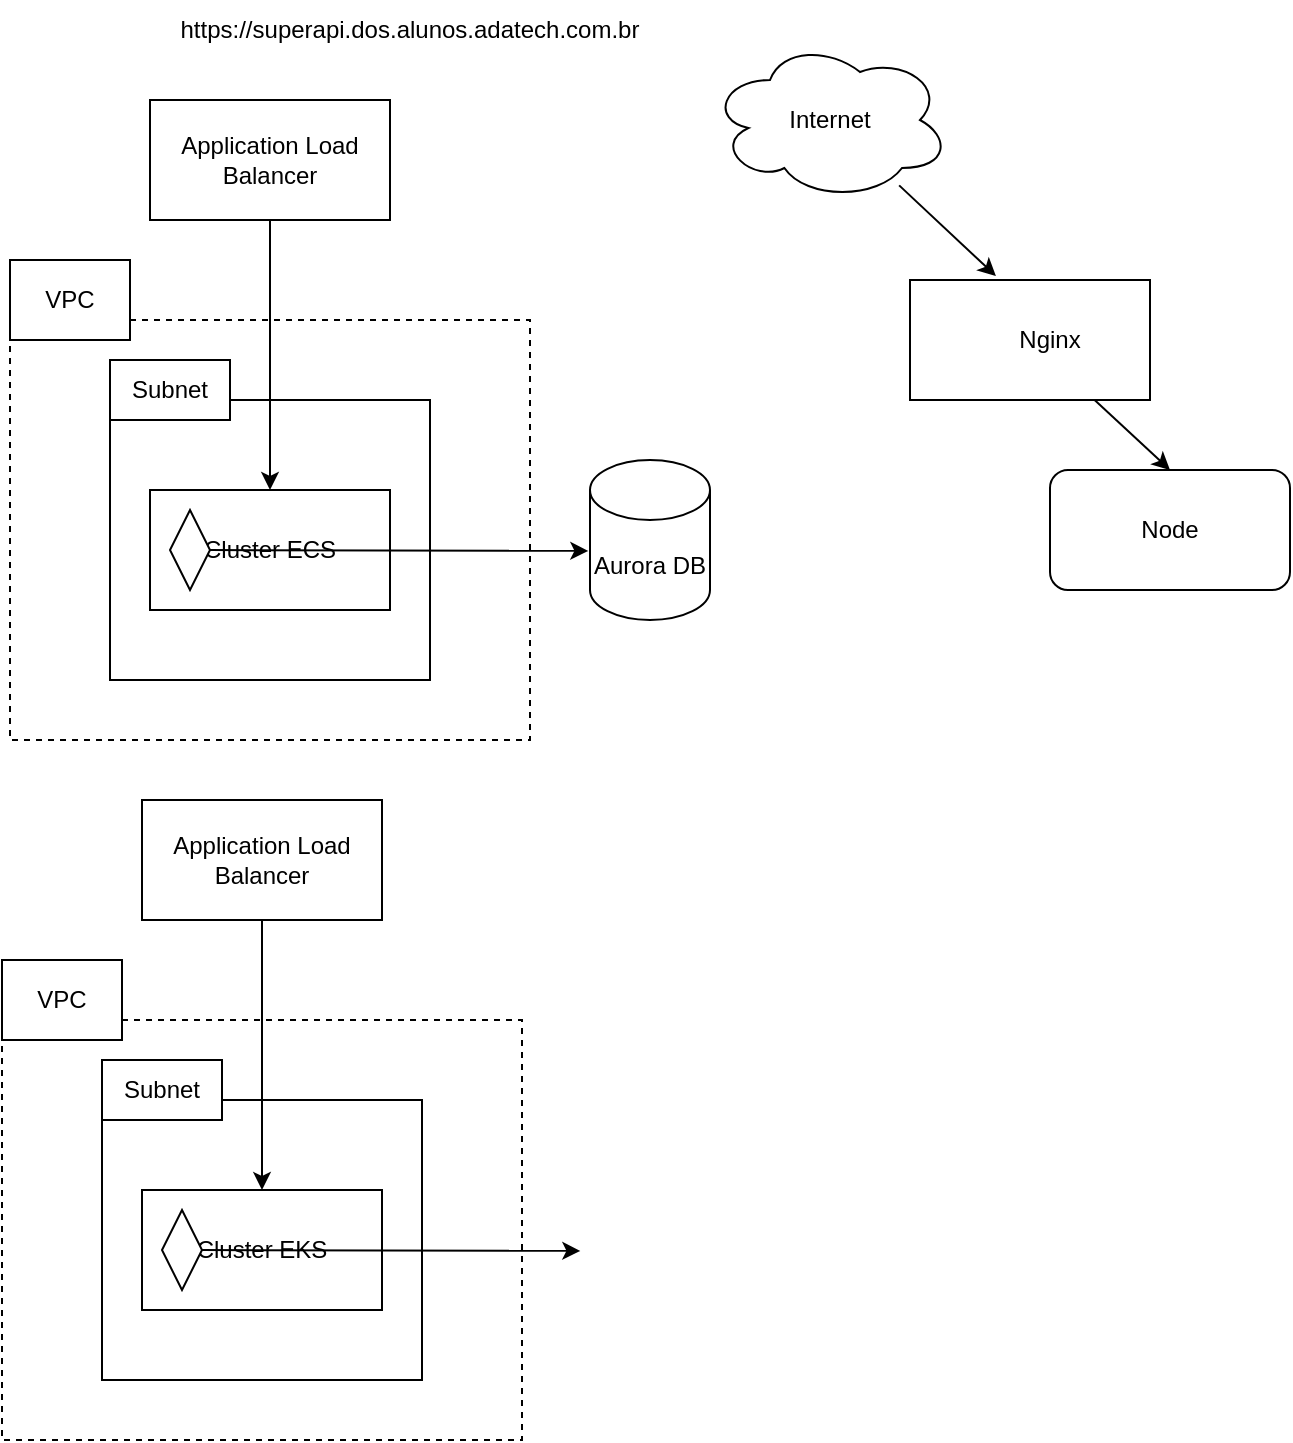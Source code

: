 <mxfile>
    <diagram id="Lmto6IFX10OV0yBYaf8V" name="Page-1">
        <mxGraphModel dx="1738" dy="769" grid="1" gridSize="10" guides="1" tooltips="1" connect="1" arrows="1" fold="1" page="1" pageScale="1" pageWidth="850" pageHeight="1100" math="0" shadow="0">
            <root>
                <mxCell id="0"/>
                <mxCell id="1" parent="0"/>
                <mxCell id="2" value="" style="rounded=0;whiteSpace=wrap;html=1;dashed=1;" parent="1" vertex="1">
                    <mxGeometry x="140" y="390" width="260" height="210" as="geometry"/>
                </mxCell>
                <mxCell id="3" value="" style="rounded=0;whiteSpace=wrap;html=1;" parent="1" vertex="1">
                    <mxGeometry x="190" y="430" width="160" height="140" as="geometry"/>
                </mxCell>
                <mxCell id="14" style="edgeStyle=none;html=1;" parent="1" source="8" target="11" edge="1">
                    <mxGeometry relative="1" as="geometry"/>
                </mxCell>
                <mxCell id="8" value="Application Load Balancer" style="rounded=0;whiteSpace=wrap;html=1;" parent="1" vertex="1">
                    <mxGeometry x="210" y="280" width="120" height="60" as="geometry"/>
                </mxCell>
                <mxCell id="9" value="VPC" style="text;html=1;strokeColor=default;fillColor=default;align=center;verticalAlign=middle;whiteSpace=wrap;rounded=0;" parent="1" vertex="1">
                    <mxGeometry x="140" y="360" width="60" height="40" as="geometry"/>
                </mxCell>
                <mxCell id="10" value="Subnet" style="text;html=1;strokeColor=default;fillColor=default;align=center;verticalAlign=middle;whiteSpace=wrap;rounded=0;" parent="1" vertex="1">
                    <mxGeometry x="190" y="410" width="60" height="30" as="geometry"/>
                </mxCell>
                <mxCell id="11" value="Cluster ECS" style="rounded=0;whiteSpace=wrap;html=1;" parent="1" vertex="1">
                    <mxGeometry x="210" y="475" width="120" height="60" as="geometry"/>
                </mxCell>
                <mxCell id="22" style="edgeStyle=none;html=1;entryX=0.358;entryY=-0.033;entryDx=0;entryDy=0;entryPerimeter=0;" parent="1" source="12" target="21" edge="1">
                    <mxGeometry relative="1" as="geometry"/>
                </mxCell>
                <mxCell id="12" value="Internet" style="ellipse;shape=cloud;whiteSpace=wrap;html=1;strokeColor=default;fillColor=default;" parent="1" vertex="1">
                    <mxGeometry x="490" y="250" width="120" height="80" as="geometry"/>
                </mxCell>
                <mxCell id="15" value="Node" style="rounded=1;whiteSpace=wrap;html=1;strokeColor=default;fillColor=default;" parent="1" vertex="1">
                    <mxGeometry x="660" y="465" width="120" height="60" as="geometry"/>
                </mxCell>
                <mxCell id="23" style="edgeStyle=none;html=1;entryX=0.5;entryY=0;entryDx=0;entryDy=0;" parent="1" source="21" target="15" edge="1">
                    <mxGeometry relative="1" as="geometry"/>
                </mxCell>
                <mxCell id="21" value="" style="rounded=0;whiteSpace=wrap;html=1;strokeColor=default;fillColor=default;" parent="1" vertex="1">
                    <mxGeometry x="590" y="370" width="120" height="60" as="geometry"/>
                </mxCell>
                <mxCell id="24" value="Nginx" style="text;html=1;strokeColor=none;fillColor=none;align=center;verticalAlign=middle;whiteSpace=wrap;rounded=0;" parent="1" vertex="1">
                    <mxGeometry x="630" y="385" width="60" height="30" as="geometry"/>
                </mxCell>
                <mxCell id="32" value="https://superapi.dos.alunos.adatech.com.br" style="text;html=1;strokeColor=none;fillColor=none;align=center;verticalAlign=middle;whiteSpace=wrap;rounded=0;" parent="1" vertex="1">
                    <mxGeometry x="210" y="230" width="260" height="30" as="geometry"/>
                </mxCell>
                <mxCell id="34" style="edgeStyle=none;html=1;entryX=-0.014;entryY=0.568;entryDx=0;entryDy=0;entryPerimeter=0;" parent="1" source="33" target="37" edge="1">
                    <mxGeometry relative="1" as="geometry">
                        <mxPoint x="490" y="505" as="targetPoint"/>
                    </mxGeometry>
                </mxCell>
                <mxCell id="33" value="" style="rhombus;whiteSpace=wrap;html=1;strokeColor=default;fillColor=default;" parent="1" vertex="1">
                    <mxGeometry x="220" y="485" width="20" height="40" as="geometry"/>
                </mxCell>
                <mxCell id="37" value="Aurora DB" style="shape=cylinder3;whiteSpace=wrap;html=1;boundedLbl=1;backgroundOutline=1;size=15;strokeColor=default;fillColor=default;" parent="1" vertex="1">
                    <mxGeometry x="430" y="460" width="60" height="80" as="geometry"/>
                </mxCell>
                <mxCell id="38" value="" style="rounded=0;whiteSpace=wrap;html=1;dashed=1;" parent="1" vertex="1">
                    <mxGeometry x="136" y="740" width="260" height="210" as="geometry"/>
                </mxCell>
                <mxCell id="39" value="" style="rounded=0;whiteSpace=wrap;html=1;" parent="1" vertex="1">
                    <mxGeometry x="186" y="780" width="160" height="140" as="geometry"/>
                </mxCell>
                <mxCell id="40" style="edgeStyle=none;html=1;" parent="1" source="41" target="44" edge="1">
                    <mxGeometry relative="1" as="geometry"/>
                </mxCell>
                <mxCell id="41" value="Application Load Balancer" style="rounded=0;whiteSpace=wrap;html=1;" parent="1" vertex="1">
                    <mxGeometry x="206" y="630" width="120" height="60" as="geometry"/>
                </mxCell>
                <mxCell id="42" value="VPC" style="text;html=1;strokeColor=default;fillColor=default;align=center;verticalAlign=middle;whiteSpace=wrap;rounded=0;" parent="1" vertex="1">
                    <mxGeometry x="136" y="710" width="60" height="40" as="geometry"/>
                </mxCell>
                <mxCell id="43" value="Subnet" style="text;html=1;strokeColor=default;fillColor=default;align=center;verticalAlign=middle;whiteSpace=wrap;rounded=0;" parent="1" vertex="1">
                    <mxGeometry x="186" y="760" width="60" height="30" as="geometry"/>
                </mxCell>
                <mxCell id="44" value="Cluster EKS" style="rounded=0;whiteSpace=wrap;html=1;" parent="1" vertex="1">
                    <mxGeometry x="206" y="825" width="120" height="60" as="geometry"/>
                </mxCell>
                <mxCell id="45" style="edgeStyle=none;html=1;entryX=-0.014;entryY=0.568;entryDx=0;entryDy=0;entryPerimeter=0;" parent="1" source="46" edge="1">
                    <mxGeometry relative="1" as="geometry">
                        <mxPoint x="425.16" y="855.44" as="targetPoint"/>
                    </mxGeometry>
                </mxCell>
                <mxCell id="46" value="" style="rhombus;whiteSpace=wrap;html=1;strokeColor=default;fillColor=default;" parent="1" vertex="1">
                    <mxGeometry x="216" y="835" width="20" height="40" as="geometry"/>
                </mxCell>
            </root>
        </mxGraphModel>
    </diagram>
</mxfile>